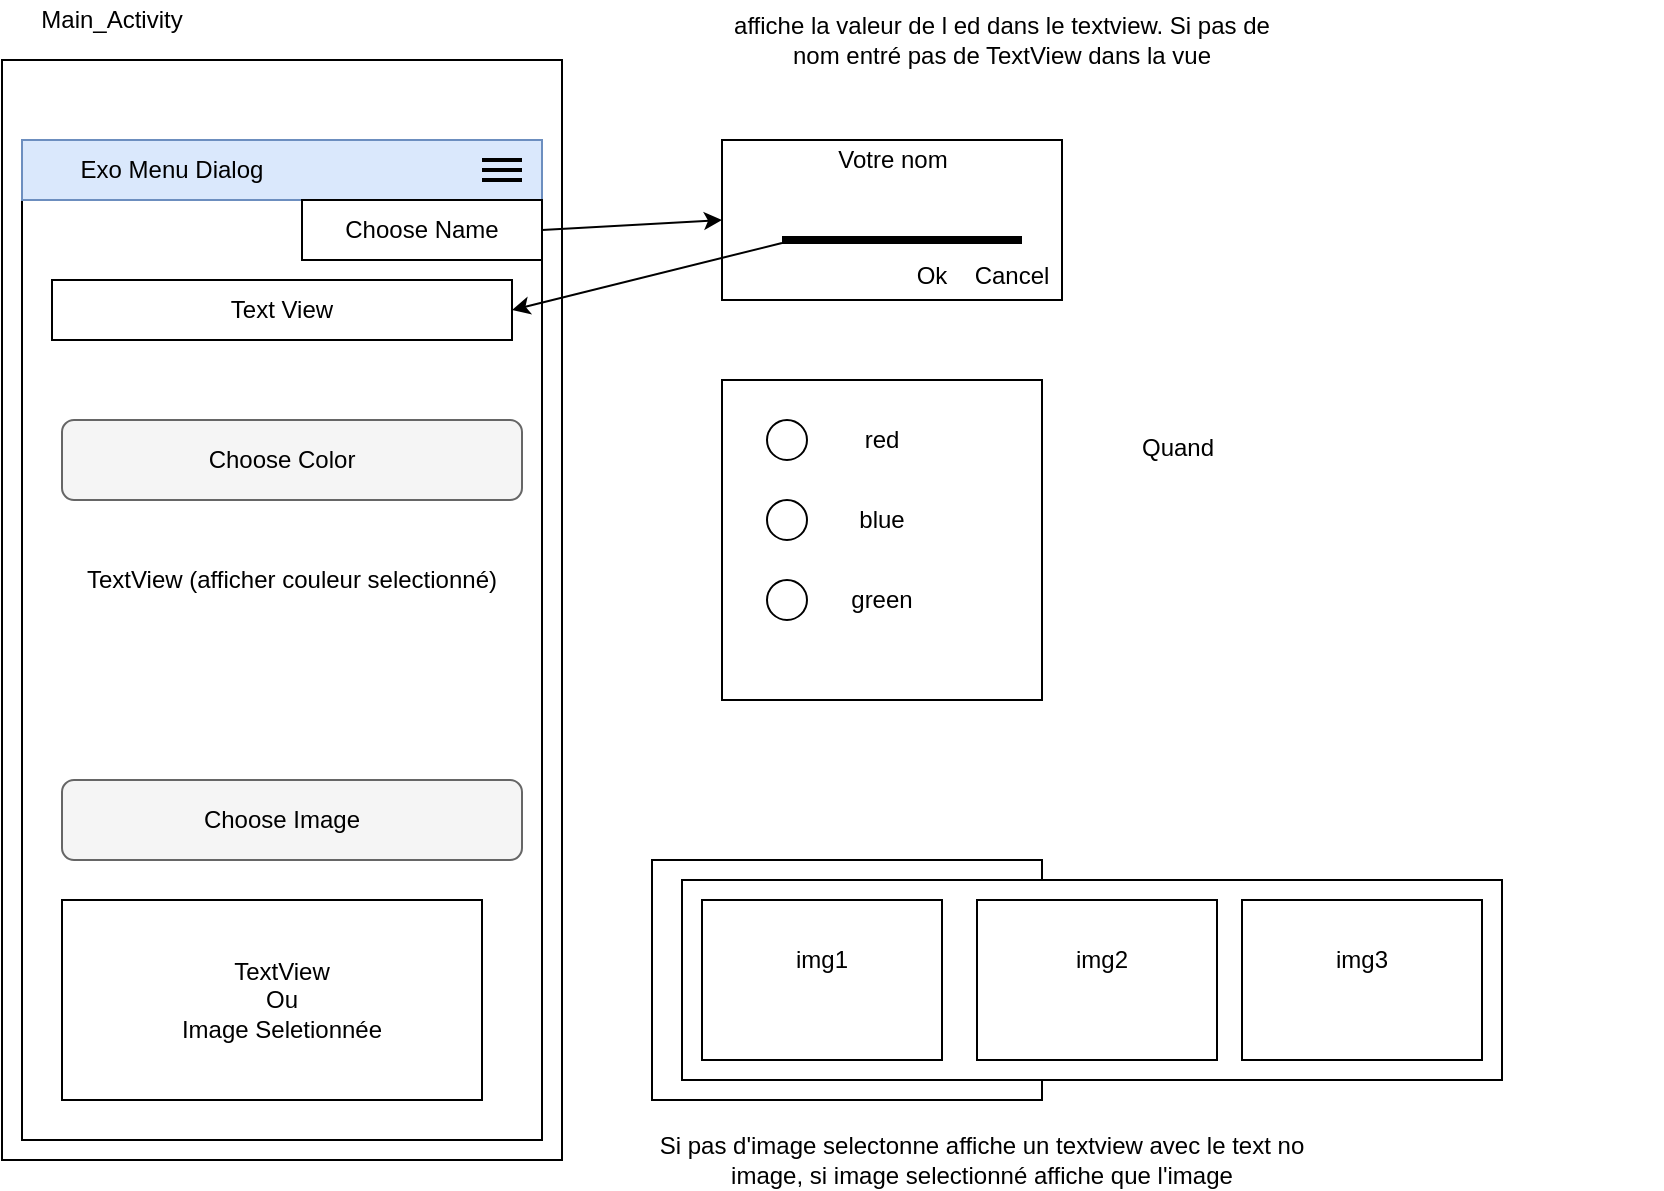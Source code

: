 <mxfile version="14.6.13" type="device"><diagram id="qKYciH_0tpMx4yyxgg5E" name="Page-1"><mxGraphModel dx="1474" dy="814" grid="1" gridSize="10" guides="1" tooltips="1" connect="1" arrows="1" fold="1" page="0" pageScale="1" pageWidth="1169" pageHeight="1654" math="0" shadow="0"><root><mxCell id="0"/><mxCell id="1" parent="0"/><mxCell id="uBeoM1r_BeSPzZLG_bO7-1" value="" style="rounded=0;whiteSpace=wrap;html=1;" parent="1" vertex="1"><mxGeometry x="120" y="80" width="280" height="550" as="geometry"/></mxCell><mxCell id="uBeoM1r_BeSPzZLG_bO7-5" value="" style="rounded=0;whiteSpace=wrap;html=1;" parent="1" vertex="1"><mxGeometry x="130" y="120" width="260" height="500" as="geometry"/></mxCell><mxCell id="uBeoM1r_BeSPzZLG_bO7-12" value="Main_Activity" style="text;html=1;strokeColor=none;fillColor=none;align=center;verticalAlign=middle;whiteSpace=wrap;rounded=0;" parent="1" vertex="1"><mxGeometry x="130" y="50" width="90" height="20" as="geometry"/></mxCell><mxCell id="uZxn5VcryZvSBn0iyspM-3" value="" style="rounded=0;whiteSpace=wrap;html=1;fillColor=#dae8fc;strokeColor=#6c8ebf;" parent="1" vertex="1"><mxGeometry x="130" y="120" width="260" height="30" as="geometry"/></mxCell><mxCell id="uBeoM1r_BeSPzZLG_bO7-2" value="Exo Menu Dialog" style="text;html=1;strokeColor=none;fillColor=none;align=center;verticalAlign=middle;whiteSpace=wrap;rounded=0;" parent="1" vertex="1"><mxGeometry x="140" y="125" width="130" height="20" as="geometry"/></mxCell><mxCell id="qecFi1Dw6zHuJqF1rLgt-3" value="" style="line;strokeWidth=2;html=1;" parent="1" vertex="1"><mxGeometry x="360" y="125" width="20" height="10" as="geometry"/></mxCell><mxCell id="qecFi1Dw6zHuJqF1rLgt-4" value="" style="line;strokeWidth=2;html=1;" parent="1" vertex="1"><mxGeometry x="360" y="130" width="20" height="10" as="geometry"/></mxCell><mxCell id="qecFi1Dw6zHuJqF1rLgt-5" value="" style="line;strokeWidth=2;html=1;" parent="1" vertex="1"><mxGeometry x="360" y="135" width="20" height="10" as="geometry"/></mxCell><mxCell id="qecFi1Dw6zHuJqF1rLgt-6" value="" style="rounded=0;whiteSpace=wrap;html=1;" parent="1" vertex="1"><mxGeometry x="270" y="150" width="120" height="30" as="geometry"/></mxCell><mxCell id="qecFi1Dw6zHuJqF1rLgt-7" value="Choose Name" style="text;html=1;strokeColor=none;fillColor=none;align=center;verticalAlign=middle;whiteSpace=wrap;rounded=0;" parent="1" vertex="1"><mxGeometry x="290" y="155" width="80" height="20" as="geometry"/></mxCell><mxCell id="qecFi1Dw6zHuJqF1rLgt-9" value="" style="rounded=0;whiteSpace=wrap;html=1;" parent="1" vertex="1"><mxGeometry x="145" y="190" width="230" height="30" as="geometry"/></mxCell><mxCell id="qecFi1Dw6zHuJqF1rLgt-10" value="Text View" style="text;html=1;strokeColor=none;fillColor=none;align=center;verticalAlign=middle;whiteSpace=wrap;rounded=0;" parent="1" vertex="1"><mxGeometry x="215" y="197.5" width="90" height="15" as="geometry"/></mxCell><mxCell id="qecFi1Dw6zHuJqF1rLgt-11" value="" style="rounded=0;whiteSpace=wrap;html=1;" parent="1" vertex="1"><mxGeometry x="480" y="120" width="170" height="80" as="geometry"/></mxCell><mxCell id="qecFi1Dw6zHuJqF1rLgt-12" value="Votre nom" style="text;html=1;strokeColor=none;fillColor=none;align=center;verticalAlign=middle;whiteSpace=wrap;rounded=0;" parent="1" vertex="1"><mxGeometry x="522.5" y="120" width="85" height="20" as="geometry"/></mxCell><mxCell id="qecFi1Dw6zHuJqF1rLgt-14" value="Ok" style="text;html=1;strokeColor=none;fillColor=none;align=center;verticalAlign=middle;whiteSpace=wrap;rounded=0;" parent="1" vertex="1"><mxGeometry x="565" y="177.5" width="40" height="20" as="geometry"/></mxCell><mxCell id="qecFi1Dw6zHuJqF1rLgt-15" value="Cancel" style="text;html=1;strokeColor=none;fillColor=none;align=center;verticalAlign=middle;whiteSpace=wrap;rounded=0;" parent="1" vertex="1"><mxGeometry x="605" y="177.5" width="40" height="20" as="geometry"/></mxCell><mxCell id="qecFi1Dw6zHuJqF1rLgt-17" value="" style="line;strokeWidth=4;html=1;perimeter=backbonePerimeter;points=[];outlineConnect=0;" parent="1" vertex="1"><mxGeometry x="510" y="165" width="120" height="10" as="geometry"/></mxCell><mxCell id="qecFi1Dw6zHuJqF1rLgt-18" value="" style="endArrow=classic;html=1;exitX=1;exitY=0.5;exitDx=0;exitDy=0;entryX=0;entryY=0.5;entryDx=0;entryDy=0;" parent="1" source="qecFi1Dw6zHuJqF1rLgt-6" target="qecFi1Dw6zHuJqF1rLgt-11" edge="1"><mxGeometry width="50" height="50" relative="1" as="geometry"><mxPoint x="470" y="270" as="sourcePoint"/><mxPoint x="520" y="220" as="targetPoint"/></mxGeometry></mxCell><mxCell id="qecFi1Dw6zHuJqF1rLgt-19" value="" style="endArrow=classic;html=1;entryX=1;entryY=0.5;entryDx=0;entryDy=0;" parent="1" source="qecFi1Dw6zHuJqF1rLgt-17" target="qecFi1Dw6zHuJqF1rLgt-9" edge="1"><mxGeometry width="50" height="50" relative="1" as="geometry"><mxPoint x="470" y="270" as="sourcePoint"/><mxPoint x="520" y="220" as="targetPoint"/></mxGeometry></mxCell><mxCell id="qecFi1Dw6zHuJqF1rLgt-20" value="" style="rounded=1;whiteSpace=wrap;html=1;fillColor=#f5f5f5;strokeColor=#666666;fontColor=#333333;" parent="1" vertex="1"><mxGeometry x="150" y="260" width="230" height="40" as="geometry"/></mxCell><mxCell id="qecFi1Dw6zHuJqF1rLgt-21" value="Choose Color" style="text;html=1;strokeColor=none;fillColor=none;align=center;verticalAlign=middle;whiteSpace=wrap;rounded=0;" parent="1" vertex="1"><mxGeometry x="210" y="270" width="100" height="20" as="geometry"/></mxCell><mxCell id="qecFi1Dw6zHuJqF1rLgt-22" value="" style="rounded=0;whiteSpace=wrap;html=1;" parent="1" vertex="1"><mxGeometry x="480" y="240" width="160" height="160" as="geometry"/></mxCell><mxCell id="qecFi1Dw6zHuJqF1rLgt-23" value="" style="ellipse;whiteSpace=wrap;html=1;aspect=fixed;" parent="1" vertex="1"><mxGeometry x="502.5" y="260" width="20" height="20" as="geometry"/></mxCell><mxCell id="qecFi1Dw6zHuJqF1rLgt-24" value="red" style="text;html=1;strokeColor=none;fillColor=none;align=center;verticalAlign=middle;whiteSpace=wrap;rounded=0;" parent="1" vertex="1"><mxGeometry x="540" y="260" width="40" height="20" as="geometry"/></mxCell><mxCell id="qecFi1Dw6zHuJqF1rLgt-26" value="" style="ellipse;whiteSpace=wrap;html=1;aspect=fixed;" parent="1" vertex="1"><mxGeometry x="502.5" y="300" width="20" height="20" as="geometry"/></mxCell><mxCell id="qecFi1Dw6zHuJqF1rLgt-27" value="blue" style="text;html=1;strokeColor=none;fillColor=none;align=center;verticalAlign=middle;whiteSpace=wrap;rounded=0;" parent="1" vertex="1"><mxGeometry x="540" y="300" width="40" height="20" as="geometry"/></mxCell><mxCell id="qecFi1Dw6zHuJqF1rLgt-29" value="green" style="text;html=1;strokeColor=none;fillColor=none;align=center;verticalAlign=middle;whiteSpace=wrap;rounded=0;" parent="1" vertex="1"><mxGeometry x="540" y="340" width="40" height="20" as="geometry"/></mxCell><mxCell id="qecFi1Dw6zHuJqF1rLgt-30" value="" style="ellipse;whiteSpace=wrap;html=1;aspect=fixed;" parent="1" vertex="1"><mxGeometry x="502.5" y="340" width="20" height="20" as="geometry"/></mxCell><mxCell id="qecFi1Dw6zHuJqF1rLgt-31" value="" style="rounded=1;whiteSpace=wrap;html=1;fillColor=#f5f5f5;strokeColor=#666666;fontColor=#333333;" parent="1" vertex="1"><mxGeometry x="150" y="440" width="230" height="40" as="geometry"/></mxCell><mxCell id="qecFi1Dw6zHuJqF1rLgt-32" value="Choose Image" style="text;html=1;strokeColor=none;fillColor=none;align=center;verticalAlign=middle;whiteSpace=wrap;rounded=0;" parent="1" vertex="1"><mxGeometry x="210" y="450" width="100" height="20" as="geometry"/></mxCell><mxCell id="qecFi1Dw6zHuJqF1rLgt-33" value="" style="rounded=0;whiteSpace=wrap;html=1;" parent="1" vertex="1"><mxGeometry x="445" y="480" width="195" height="120" as="geometry"/></mxCell><mxCell id="qecFi1Dw6zHuJqF1rLgt-34" value="" style="rounded=0;whiteSpace=wrap;html=1;" parent="1" vertex="1"><mxGeometry x="460" y="490" width="410" height="100" as="geometry"/></mxCell><mxCell id="qecFi1Dw6zHuJqF1rLgt-35" value="" style="rounded=0;whiteSpace=wrap;html=1;" parent="1" vertex="1"><mxGeometry x="470" y="500" width="120" height="80" as="geometry"/></mxCell><mxCell id="qecFi1Dw6zHuJqF1rLgt-36" value="" style="rounded=0;whiteSpace=wrap;html=1;" parent="1" vertex="1"><mxGeometry x="607.5" y="500" width="120" height="80" as="geometry"/></mxCell><mxCell id="qecFi1Dw6zHuJqF1rLgt-37" value="" style="rounded=0;whiteSpace=wrap;html=1;" parent="1" vertex="1"><mxGeometry x="740" y="500" width="120" height="80" as="geometry"/></mxCell><mxCell id="qecFi1Dw6zHuJqF1rLgt-38" value="img1" style="text;html=1;strokeColor=none;fillColor=none;align=center;verticalAlign=middle;whiteSpace=wrap;rounded=0;" parent="1" vertex="1"><mxGeometry x="510" y="520" width="40" height="20" as="geometry"/></mxCell><mxCell id="qecFi1Dw6zHuJqF1rLgt-39" value="img2" style="text;html=1;strokeColor=none;fillColor=none;align=center;verticalAlign=middle;whiteSpace=wrap;rounded=0;" parent="1" vertex="1"><mxGeometry x="650" y="520" width="40" height="20" as="geometry"/></mxCell><mxCell id="qecFi1Dw6zHuJqF1rLgt-40" value="img3" style="text;html=1;strokeColor=none;fillColor=none;align=center;verticalAlign=middle;whiteSpace=wrap;rounded=0;" parent="1" vertex="1"><mxGeometry x="780" y="520" width="40" height="20" as="geometry"/></mxCell><mxCell id="qecFi1Dw6zHuJqF1rLgt-41" value="" style="rounded=0;whiteSpace=wrap;html=1;" parent="1" vertex="1"><mxGeometry x="150" y="500" width="210" height="100" as="geometry"/></mxCell><mxCell id="qecFi1Dw6zHuJqF1rLgt-42" value="TextView&lt;br&gt;Ou&lt;br&gt;Image Seletionnée" style="text;html=1;strokeColor=none;fillColor=none;align=center;verticalAlign=middle;whiteSpace=wrap;rounded=0;" parent="1" vertex="1"><mxGeometry x="205" y="520" width="110" height="60" as="geometry"/></mxCell><mxCell id="qecFi1Dw6zHuJqF1rLgt-43" value="affiche la valeur de l ed dans le textview. Si pas de nom entré pas de TextView dans la vue" style="text;html=1;strokeColor=none;fillColor=none;align=center;verticalAlign=middle;whiteSpace=wrap;rounded=0;" parent="1" vertex="1"><mxGeometry x="480" y="60" width="280" height="20" as="geometry"/></mxCell><mxCell id="qecFi1Dw6zHuJqF1rLgt-44" value="Si pas d'image selectonne affiche un textview avec le text no image, si image selectionné affiche que l'image" style="text;html=1;strokeColor=none;fillColor=none;align=center;verticalAlign=middle;whiteSpace=wrap;rounded=0;" parent="1" vertex="1"><mxGeometry x="440" y="620" width="340" height="20" as="geometry"/></mxCell><mxCell id="WmwFoX5BGHiqO23pW8g5-2" value="TextView (afficher couleur selectionné)" style="text;html=1;strokeColor=none;fillColor=none;align=center;verticalAlign=middle;whiteSpace=wrap;rounded=0;" parent="1" vertex="1"><mxGeometry x="160" y="330" width="210" height="20" as="geometry"/></mxCell><mxCell id="6loBHsr2GKOUS_120-a7-1" value="Quand" style="text;html=1;strokeColor=none;fillColor=none;align=left;verticalAlign=top;whiteSpace=wrap;rounded=0;" vertex="1" parent="1"><mxGeometry x="687.5" y="260" width="262.5" height="90" as="geometry"/></mxCell></root></mxGraphModel></diagram></mxfile>